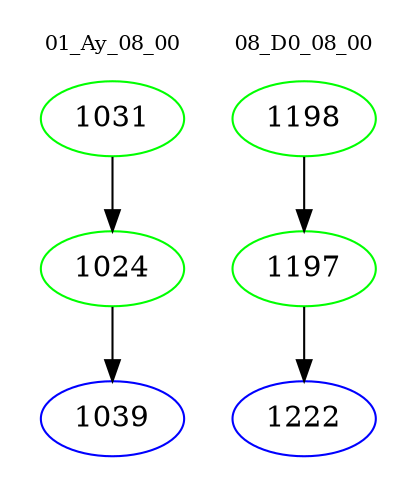 digraph{
subgraph cluster_0 {
color = white
label = "01_Ay_08_00";
fontsize=10;
T0_1031 [label="1031", color="green"]
T0_1031 -> T0_1024 [color="black"]
T0_1024 [label="1024", color="green"]
T0_1024 -> T0_1039 [color="black"]
T0_1039 [label="1039", color="blue"]
}
subgraph cluster_1 {
color = white
label = "08_D0_08_00";
fontsize=10;
T1_1198 [label="1198", color="green"]
T1_1198 -> T1_1197 [color="black"]
T1_1197 [label="1197", color="green"]
T1_1197 -> T1_1222 [color="black"]
T1_1222 [label="1222", color="blue"]
}
}
